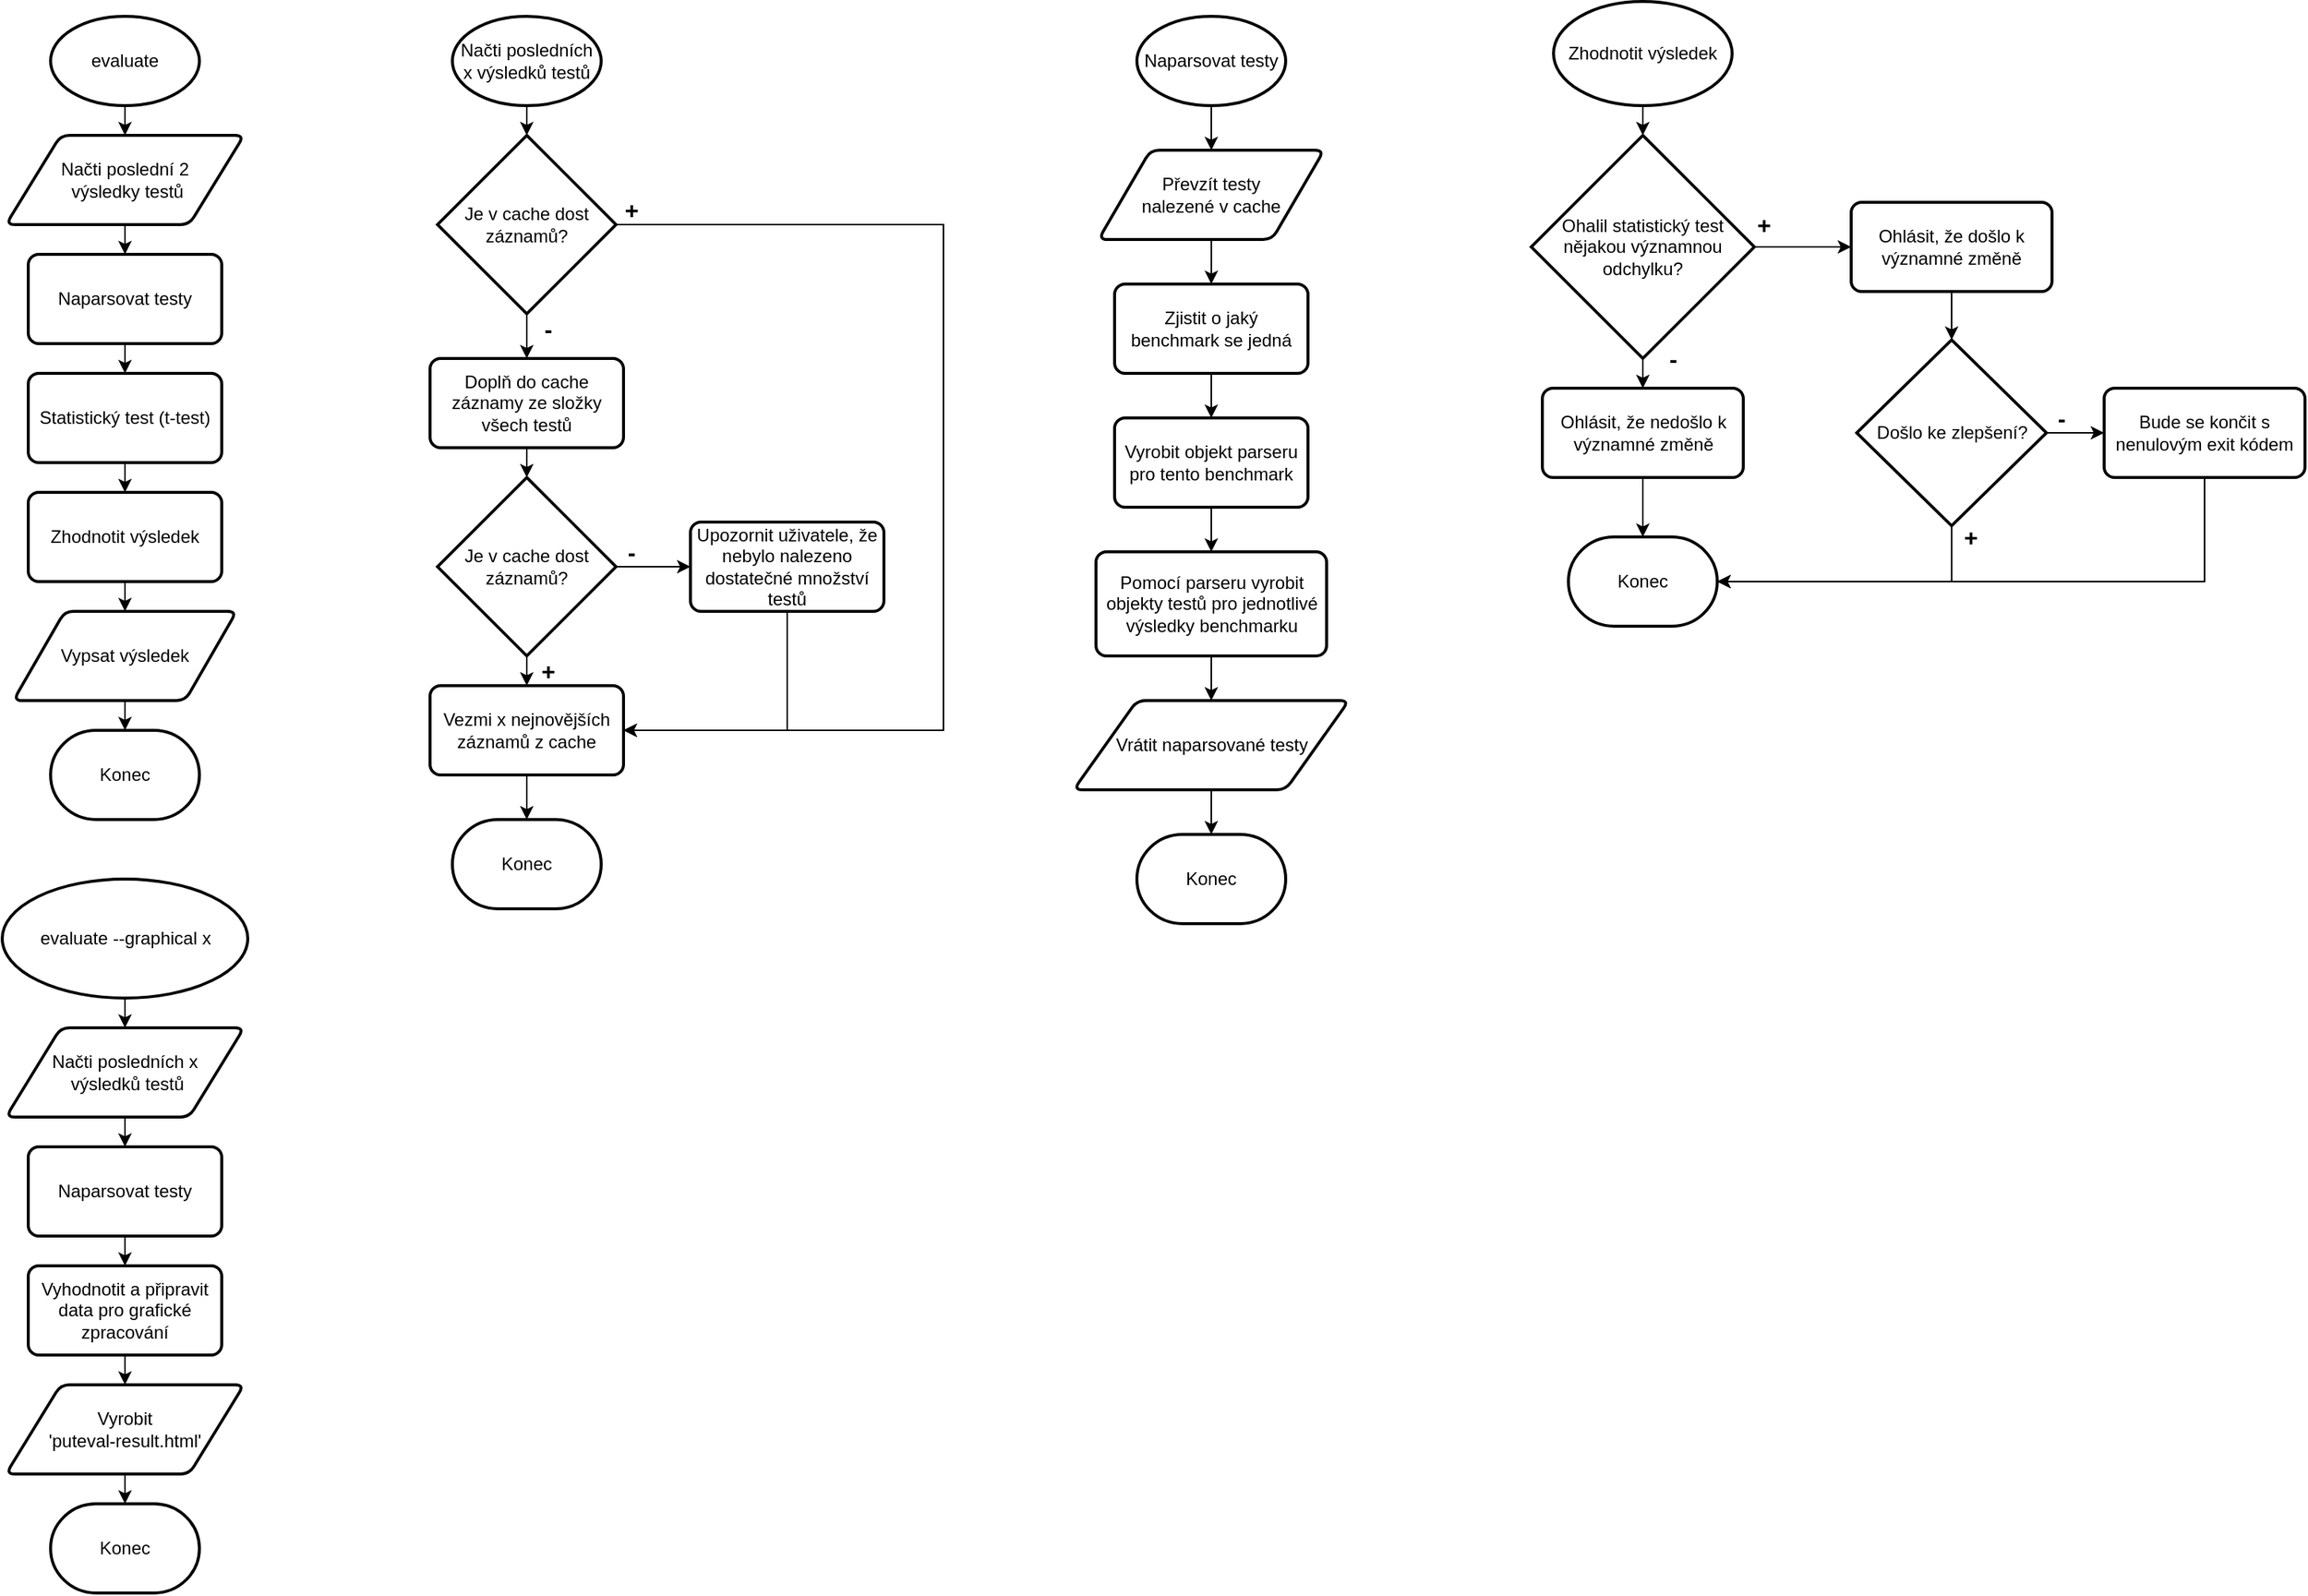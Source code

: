 <mxfile version="13.9.9" type="device"><diagram id="C5RBs43oDa-KdzZeNtuy" name="Page-1"><mxGraphModel dx="1673" dy="967" grid="1" gridSize="10" guides="1" tooltips="1" connect="1" arrows="1" fold="1" page="1" pageScale="1" pageWidth="827" pageHeight="1169" math="0" shadow="0"><root><mxCell id="WIyWlLk6GJQsqaUBKTNV-0"/><mxCell id="WIyWlLk6GJQsqaUBKTNV-1" parent="WIyWlLk6GJQsqaUBKTNV-0"/><mxCell id="ec9dL8fwrYydk1VaPHVb-3" style="edgeStyle=orthogonalEdgeStyle;rounded=0;orthogonalLoop=1;jettySize=auto;html=1;" edge="1" parent="WIyWlLk6GJQsqaUBKTNV-1" source="ec9dL8fwrYydk1VaPHVb-0" target="ec9dL8fwrYydk1VaPHVb-1"><mxGeometry relative="1" as="geometry"/></mxCell><mxCell id="ec9dL8fwrYydk1VaPHVb-0" value="evaluate" style="strokeWidth=2;html=1;shape=mxgraph.flowchart.start_1;whiteSpace=wrap;" vertex="1" parent="WIyWlLk6GJQsqaUBKTNV-1"><mxGeometry x="80" y="30" width="100" height="60" as="geometry"/></mxCell><mxCell id="ec9dL8fwrYydk1VaPHVb-5" style="edgeStyle=orthogonalEdgeStyle;rounded=0;orthogonalLoop=1;jettySize=auto;html=1;" edge="1" parent="WIyWlLk6GJQsqaUBKTNV-1" source="ec9dL8fwrYydk1VaPHVb-1" target="ec9dL8fwrYydk1VaPHVb-4"><mxGeometry relative="1" as="geometry"/></mxCell><mxCell id="ec9dL8fwrYydk1VaPHVb-1" value="Načti poslední 2&lt;br&gt;&amp;nbsp;výsledky testů" style="shape=parallelogram;html=1;strokeWidth=2;perimeter=parallelogramPerimeter;whiteSpace=wrap;rounded=1;arcSize=12;size=0.23;" vertex="1" parent="WIyWlLk6GJQsqaUBKTNV-1"><mxGeometry x="50" y="110" width="160" height="60" as="geometry"/></mxCell><mxCell id="ec9dL8fwrYydk1VaPHVb-7" style="edgeStyle=orthogonalEdgeStyle;rounded=0;orthogonalLoop=1;jettySize=auto;html=1;" edge="1" parent="WIyWlLk6GJQsqaUBKTNV-1" source="ec9dL8fwrYydk1VaPHVb-4" target="ec9dL8fwrYydk1VaPHVb-6"><mxGeometry relative="1" as="geometry"/></mxCell><mxCell id="ec9dL8fwrYydk1VaPHVb-4" value="Naparsovat testy" style="rounded=1;whiteSpace=wrap;html=1;absoluteArcSize=1;arcSize=14;strokeWidth=2;" vertex="1" parent="WIyWlLk6GJQsqaUBKTNV-1"><mxGeometry x="65" y="190" width="130" height="60" as="geometry"/></mxCell><mxCell id="ec9dL8fwrYydk1VaPHVb-9" style="edgeStyle=orthogonalEdgeStyle;rounded=0;orthogonalLoop=1;jettySize=auto;html=1;" edge="1" parent="WIyWlLk6GJQsqaUBKTNV-1" source="ec9dL8fwrYydk1VaPHVb-6" target="ec9dL8fwrYydk1VaPHVb-8"><mxGeometry relative="1" as="geometry"/></mxCell><mxCell id="ec9dL8fwrYydk1VaPHVb-6" value="Statistický test (t-test)" style="rounded=1;whiteSpace=wrap;html=1;absoluteArcSize=1;arcSize=14;strokeWidth=2;" vertex="1" parent="WIyWlLk6GJQsqaUBKTNV-1"><mxGeometry x="65" y="270" width="130" height="60" as="geometry"/></mxCell><mxCell id="ec9dL8fwrYydk1VaPHVb-11" style="edgeStyle=orthogonalEdgeStyle;rounded=0;orthogonalLoop=1;jettySize=auto;html=1;" edge="1" parent="WIyWlLk6GJQsqaUBKTNV-1" source="ec9dL8fwrYydk1VaPHVb-8" target="ec9dL8fwrYydk1VaPHVb-10"><mxGeometry relative="1" as="geometry"/></mxCell><mxCell id="ec9dL8fwrYydk1VaPHVb-8" value="Zhodnotit výsledek" style="rounded=1;whiteSpace=wrap;html=1;absoluteArcSize=1;arcSize=14;strokeWidth=2;" vertex="1" parent="WIyWlLk6GJQsqaUBKTNV-1"><mxGeometry x="65" y="350" width="130" height="60" as="geometry"/></mxCell><mxCell id="ec9dL8fwrYydk1VaPHVb-13" style="edgeStyle=orthogonalEdgeStyle;rounded=0;orthogonalLoop=1;jettySize=auto;html=1;" edge="1" parent="WIyWlLk6GJQsqaUBKTNV-1" source="ec9dL8fwrYydk1VaPHVb-10" target="ec9dL8fwrYydk1VaPHVb-12"><mxGeometry relative="1" as="geometry"/></mxCell><mxCell id="ec9dL8fwrYydk1VaPHVb-10" value="Vypsat výsledek" style="shape=parallelogram;html=1;strokeWidth=2;perimeter=parallelogramPerimeter;whiteSpace=wrap;rounded=1;arcSize=12;size=0.23;" vertex="1" parent="WIyWlLk6GJQsqaUBKTNV-1"><mxGeometry x="55" y="430" width="150" height="60" as="geometry"/></mxCell><mxCell id="ec9dL8fwrYydk1VaPHVb-12" value="Konec" style="strokeWidth=2;html=1;shape=mxgraph.flowchart.terminator;whiteSpace=wrap;" vertex="1" parent="WIyWlLk6GJQsqaUBKTNV-1"><mxGeometry x="80" y="510" width="100" height="60" as="geometry"/></mxCell><mxCell id="ec9dL8fwrYydk1VaPHVb-14" style="edgeStyle=orthogonalEdgeStyle;rounded=0;orthogonalLoop=1;jettySize=auto;html=1;" edge="1" source="ec9dL8fwrYydk1VaPHVb-15" target="ec9dL8fwrYydk1VaPHVb-17" parent="WIyWlLk6GJQsqaUBKTNV-1"><mxGeometry relative="1" as="geometry"/></mxCell><mxCell id="ec9dL8fwrYydk1VaPHVb-15" value="evaluate --graphical x" style="strokeWidth=2;html=1;shape=mxgraph.flowchart.start_1;whiteSpace=wrap;" vertex="1" parent="WIyWlLk6GJQsqaUBKTNV-1"><mxGeometry x="47.5" y="610" width="165" height="80" as="geometry"/></mxCell><mxCell id="ec9dL8fwrYydk1VaPHVb-16" style="edgeStyle=orthogonalEdgeStyle;rounded=0;orthogonalLoop=1;jettySize=auto;html=1;" edge="1" source="ec9dL8fwrYydk1VaPHVb-17" target="ec9dL8fwrYydk1VaPHVb-19" parent="WIyWlLk6GJQsqaUBKTNV-1"><mxGeometry relative="1" as="geometry"/></mxCell><mxCell id="ec9dL8fwrYydk1VaPHVb-17" value="Načti posledních x&lt;br&gt;&amp;nbsp;výsledků testů" style="shape=parallelogram;html=1;strokeWidth=2;perimeter=parallelogramPerimeter;whiteSpace=wrap;rounded=1;arcSize=12;size=0.23;" vertex="1" parent="WIyWlLk6GJQsqaUBKTNV-1"><mxGeometry x="50" y="710" width="160" height="60" as="geometry"/></mxCell><mxCell id="ec9dL8fwrYydk1VaPHVb-27" style="edgeStyle=orthogonalEdgeStyle;rounded=0;orthogonalLoop=1;jettySize=auto;html=1;" edge="1" parent="WIyWlLk6GJQsqaUBKTNV-1" source="ec9dL8fwrYydk1VaPHVb-19" target="ec9dL8fwrYydk1VaPHVb-23"><mxGeometry relative="1" as="geometry"/></mxCell><mxCell id="ec9dL8fwrYydk1VaPHVb-19" value="Naparsovat testy" style="rounded=1;whiteSpace=wrap;html=1;absoluteArcSize=1;arcSize=14;strokeWidth=2;" vertex="1" parent="WIyWlLk6GJQsqaUBKTNV-1"><mxGeometry x="65" y="790" width="130" height="60" as="geometry"/></mxCell><mxCell id="ec9dL8fwrYydk1VaPHVb-22" style="edgeStyle=orthogonalEdgeStyle;rounded=0;orthogonalLoop=1;jettySize=auto;html=1;" edge="1" source="ec9dL8fwrYydk1VaPHVb-23" target="ec9dL8fwrYydk1VaPHVb-25" parent="WIyWlLk6GJQsqaUBKTNV-1"><mxGeometry relative="1" as="geometry"/></mxCell><mxCell id="ec9dL8fwrYydk1VaPHVb-23" value="Vyhodnotit a připravit data pro grafické zpracování" style="rounded=1;whiteSpace=wrap;html=1;absoluteArcSize=1;arcSize=14;strokeWidth=2;" vertex="1" parent="WIyWlLk6GJQsqaUBKTNV-1"><mxGeometry x="65" y="870" width="130" height="60" as="geometry"/></mxCell><mxCell id="ec9dL8fwrYydk1VaPHVb-24" style="edgeStyle=orthogonalEdgeStyle;rounded=0;orthogonalLoop=1;jettySize=auto;html=1;" edge="1" source="ec9dL8fwrYydk1VaPHVb-25" target="ec9dL8fwrYydk1VaPHVb-26" parent="WIyWlLk6GJQsqaUBKTNV-1"><mxGeometry relative="1" as="geometry"/></mxCell><mxCell id="ec9dL8fwrYydk1VaPHVb-25" value="Vyrobit &lt;br&gt;'puteval-result.html'" style="shape=parallelogram;html=1;strokeWidth=2;perimeter=parallelogramPerimeter;whiteSpace=wrap;rounded=1;arcSize=12;size=0.23;" vertex="1" parent="WIyWlLk6GJQsqaUBKTNV-1"><mxGeometry x="50" y="950" width="160" height="60" as="geometry"/></mxCell><mxCell id="ec9dL8fwrYydk1VaPHVb-26" value="Konec" style="strokeWidth=2;html=1;shape=mxgraph.flowchart.terminator;whiteSpace=wrap;" vertex="1" parent="WIyWlLk6GJQsqaUBKTNV-1"><mxGeometry x="80" y="1030" width="100" height="60" as="geometry"/></mxCell><mxCell id="ec9dL8fwrYydk1VaPHVb-42" style="edgeStyle=orthogonalEdgeStyle;rounded=0;orthogonalLoop=1;jettySize=auto;html=1;" edge="1" parent="WIyWlLk6GJQsqaUBKTNV-1" source="ec9dL8fwrYydk1VaPHVb-28" target="ec9dL8fwrYydk1VaPHVb-33"><mxGeometry relative="1" as="geometry"/></mxCell><mxCell id="ec9dL8fwrYydk1VaPHVb-28" value="Načti posledních x výsledků testů" style="strokeWidth=2;html=1;shape=mxgraph.flowchart.start_1;whiteSpace=wrap;" vertex="1" parent="WIyWlLk6GJQsqaUBKTNV-1"><mxGeometry x="350" y="30" width="100" height="60" as="geometry"/></mxCell><mxCell id="ec9dL8fwrYydk1VaPHVb-41" style="edgeStyle=orthogonalEdgeStyle;rounded=0;orthogonalLoop=1;jettySize=auto;html=1;" edge="1" parent="WIyWlLk6GJQsqaUBKTNV-1" source="ec9dL8fwrYydk1VaPHVb-33" target="ec9dL8fwrYydk1VaPHVb-34"><mxGeometry relative="1" as="geometry"/></mxCell><mxCell id="ec9dL8fwrYydk1VaPHVb-46" style="edgeStyle=orthogonalEdgeStyle;rounded=0;orthogonalLoop=1;jettySize=auto;html=1;entryX=1;entryY=0.5;entryDx=0;entryDy=0;" edge="1" parent="WIyWlLk6GJQsqaUBKTNV-1" source="ec9dL8fwrYydk1VaPHVb-33" target="ec9dL8fwrYydk1VaPHVb-36"><mxGeometry relative="1" as="geometry"><Array as="points"><mxPoint x="680" y="170"/><mxPoint x="680" y="510"/></Array></mxGeometry></mxCell><mxCell id="ec9dL8fwrYydk1VaPHVb-33" value="Je v cache dost záznamů?" style="strokeWidth=2;html=1;shape=mxgraph.flowchart.decision;whiteSpace=wrap;" vertex="1" parent="WIyWlLk6GJQsqaUBKTNV-1"><mxGeometry x="340" y="110" width="120" height="120" as="geometry"/></mxCell><mxCell id="ec9dL8fwrYydk1VaPHVb-40" style="edgeStyle=orthogonalEdgeStyle;rounded=0;orthogonalLoop=1;jettySize=auto;html=1;" edge="1" parent="WIyWlLk6GJQsqaUBKTNV-1" source="ec9dL8fwrYydk1VaPHVb-34" target="ec9dL8fwrYydk1VaPHVb-35"><mxGeometry relative="1" as="geometry"/></mxCell><mxCell id="ec9dL8fwrYydk1VaPHVb-34" value="Doplň do cache záznamy ze složky všech testů" style="rounded=1;whiteSpace=wrap;html=1;absoluteArcSize=1;arcSize=14;strokeWidth=2;" vertex="1" parent="WIyWlLk6GJQsqaUBKTNV-1"><mxGeometry x="335" y="260" width="130" height="60" as="geometry"/></mxCell><mxCell id="ec9dL8fwrYydk1VaPHVb-39" style="edgeStyle=orthogonalEdgeStyle;rounded=0;orthogonalLoop=1;jettySize=auto;html=1;" edge="1" parent="WIyWlLk6GJQsqaUBKTNV-1" source="ec9dL8fwrYydk1VaPHVb-35" target="ec9dL8fwrYydk1VaPHVb-36"><mxGeometry relative="1" as="geometry"/></mxCell><mxCell id="ec9dL8fwrYydk1VaPHVb-44" style="edgeStyle=orthogonalEdgeStyle;rounded=0;orthogonalLoop=1;jettySize=auto;html=1;" edge="1" parent="WIyWlLk6GJQsqaUBKTNV-1" source="ec9dL8fwrYydk1VaPHVb-35" target="ec9dL8fwrYydk1VaPHVb-43"><mxGeometry relative="1" as="geometry"/></mxCell><mxCell id="ec9dL8fwrYydk1VaPHVb-35" value="Je v cache dost záznamů?" style="strokeWidth=2;html=1;shape=mxgraph.flowchart.decision;whiteSpace=wrap;" vertex="1" parent="WIyWlLk6GJQsqaUBKTNV-1"><mxGeometry x="340" y="340" width="120" height="120" as="geometry"/></mxCell><mxCell id="ec9dL8fwrYydk1VaPHVb-38" style="edgeStyle=orthogonalEdgeStyle;rounded=0;orthogonalLoop=1;jettySize=auto;html=1;" edge="1" parent="WIyWlLk6GJQsqaUBKTNV-1" source="ec9dL8fwrYydk1VaPHVb-36" target="ec9dL8fwrYydk1VaPHVb-37"><mxGeometry relative="1" as="geometry"/></mxCell><mxCell id="ec9dL8fwrYydk1VaPHVb-36" value="Vezmi x nejnovějších záznamů z cache" style="rounded=1;whiteSpace=wrap;html=1;absoluteArcSize=1;arcSize=14;strokeWidth=2;" vertex="1" parent="WIyWlLk6GJQsqaUBKTNV-1"><mxGeometry x="335" y="480" width="130" height="60" as="geometry"/></mxCell><mxCell id="ec9dL8fwrYydk1VaPHVb-37" value="Konec" style="strokeWidth=2;html=1;shape=mxgraph.flowchart.terminator;whiteSpace=wrap;" vertex="1" parent="WIyWlLk6GJQsqaUBKTNV-1"><mxGeometry x="350" y="570" width="100" height="60" as="geometry"/></mxCell><mxCell id="ec9dL8fwrYydk1VaPHVb-45" style="edgeStyle=orthogonalEdgeStyle;rounded=0;orthogonalLoop=1;jettySize=auto;html=1;entryX=1;entryY=0.5;entryDx=0;entryDy=0;" edge="1" parent="WIyWlLk6GJQsqaUBKTNV-1" source="ec9dL8fwrYydk1VaPHVb-43" target="ec9dL8fwrYydk1VaPHVb-36"><mxGeometry relative="1" as="geometry"><Array as="points"><mxPoint x="575" y="510"/></Array></mxGeometry></mxCell><mxCell id="ec9dL8fwrYydk1VaPHVb-43" value="Upozornit uživatele, že nebylo nalezeno dostatečné množství testů" style="rounded=1;whiteSpace=wrap;html=1;absoluteArcSize=1;arcSize=14;strokeWidth=2;" vertex="1" parent="WIyWlLk6GJQsqaUBKTNV-1"><mxGeometry x="510" y="370" width="130" height="60" as="geometry"/></mxCell><mxCell id="ec9dL8fwrYydk1VaPHVb-47" value="+" style="text;html=1;align=center;verticalAlign=middle;resizable=0;points=[];autosize=1;fontStyle=1;fontSize=16;" vertex="1" parent="WIyWlLk6GJQsqaUBKTNV-1"><mxGeometry x="460" y="150" width="20" height="20" as="geometry"/></mxCell><mxCell id="ec9dL8fwrYydk1VaPHVb-48" value="+" style="text;html=1;align=center;verticalAlign=middle;resizable=0;points=[];autosize=1;fontStyle=1;fontSize=16;" vertex="1" parent="WIyWlLk6GJQsqaUBKTNV-1"><mxGeometry x="404" y="460" width="20" height="20" as="geometry"/></mxCell><mxCell id="ec9dL8fwrYydk1VaPHVb-49" value="-" style="text;html=1;align=center;verticalAlign=middle;resizable=0;points=[];autosize=1;fontStyle=1;fontSize=16;" vertex="1" parent="WIyWlLk6GJQsqaUBKTNV-1"><mxGeometry x="460" y="380" width="20" height="20" as="geometry"/></mxCell><mxCell id="ec9dL8fwrYydk1VaPHVb-50" value="-" style="text;html=1;align=center;verticalAlign=middle;resizable=0;points=[];autosize=1;fontStyle=1;fontSize=16;" vertex="1" parent="WIyWlLk6GJQsqaUBKTNV-1"><mxGeometry x="404" y="230" width="20" height="20" as="geometry"/></mxCell><mxCell id="ec9dL8fwrYydk1VaPHVb-54" style="edgeStyle=orthogonalEdgeStyle;rounded=0;orthogonalLoop=1;jettySize=auto;html=1;fontSize=12;" edge="1" parent="WIyWlLk6GJQsqaUBKTNV-1" source="ec9dL8fwrYydk1VaPHVb-51" target="ec9dL8fwrYydk1VaPHVb-52"><mxGeometry relative="1" as="geometry"/></mxCell><mxCell id="ec9dL8fwrYydk1VaPHVb-51" value="Naparsovat testy" style="strokeWidth=2;html=1;shape=mxgraph.flowchart.start_1;whiteSpace=wrap;fontSize=12;" vertex="1" parent="WIyWlLk6GJQsqaUBKTNV-1"><mxGeometry x="810" y="30" width="100" height="60" as="geometry"/></mxCell><mxCell id="ec9dL8fwrYydk1VaPHVb-59" style="edgeStyle=orthogonalEdgeStyle;rounded=0;orthogonalLoop=1;jettySize=auto;html=1;fontSize=12;" edge="1" parent="WIyWlLk6GJQsqaUBKTNV-1" source="ec9dL8fwrYydk1VaPHVb-52" target="ec9dL8fwrYydk1VaPHVb-55"><mxGeometry relative="1" as="geometry"/></mxCell><mxCell id="ec9dL8fwrYydk1VaPHVb-52" value="Převzít testy &lt;br&gt;nalezené v cache" style="shape=parallelogram;html=1;strokeWidth=2;perimeter=parallelogramPerimeter;whiteSpace=wrap;rounded=1;arcSize=12;size=0.23;fontSize=12;" vertex="1" parent="WIyWlLk6GJQsqaUBKTNV-1"><mxGeometry x="784.25" y="120" width="151.5" height="60" as="geometry"/></mxCell><mxCell id="ec9dL8fwrYydk1VaPHVb-60" style="edgeStyle=orthogonalEdgeStyle;rounded=0;orthogonalLoop=1;jettySize=auto;html=1;fontSize=12;" edge="1" parent="WIyWlLk6GJQsqaUBKTNV-1" source="ec9dL8fwrYydk1VaPHVb-55" target="ec9dL8fwrYydk1VaPHVb-57"><mxGeometry relative="1" as="geometry"/></mxCell><mxCell id="ec9dL8fwrYydk1VaPHVb-55" value="Zjistit o jaký &lt;br&gt;benchmark se jedná" style="rounded=1;whiteSpace=wrap;html=1;absoluteArcSize=1;arcSize=14;strokeWidth=2;fontSize=12;" vertex="1" parent="WIyWlLk6GJQsqaUBKTNV-1"><mxGeometry x="795" y="210" width="130" height="60" as="geometry"/></mxCell><mxCell id="ec9dL8fwrYydk1VaPHVb-61" style="edgeStyle=orthogonalEdgeStyle;rounded=0;orthogonalLoop=1;jettySize=auto;html=1;fontSize=12;" edge="1" parent="WIyWlLk6GJQsqaUBKTNV-1" source="ec9dL8fwrYydk1VaPHVb-57" target="ec9dL8fwrYydk1VaPHVb-58"><mxGeometry relative="1" as="geometry"/></mxCell><mxCell id="ec9dL8fwrYydk1VaPHVb-57" value="Vyrobit objekt parseru pro tento benchmark" style="rounded=1;whiteSpace=wrap;html=1;absoluteArcSize=1;arcSize=14;strokeWidth=2;fontSize=12;" vertex="1" parent="WIyWlLk6GJQsqaUBKTNV-1"><mxGeometry x="795" y="300" width="130" height="60" as="geometry"/></mxCell><mxCell id="ec9dL8fwrYydk1VaPHVb-63" style="edgeStyle=orthogonalEdgeStyle;rounded=0;orthogonalLoop=1;jettySize=auto;html=1;fontSize=12;" edge="1" parent="WIyWlLk6GJQsqaUBKTNV-1" source="ec9dL8fwrYydk1VaPHVb-58" target="ec9dL8fwrYydk1VaPHVb-62"><mxGeometry relative="1" as="geometry"/></mxCell><mxCell id="ec9dL8fwrYydk1VaPHVb-58" value="Pomocí parseru vyrobit objekty testů pro jednotlivé výsledky benchmarku" style="rounded=1;whiteSpace=wrap;html=1;absoluteArcSize=1;arcSize=14;strokeWidth=2;fontSize=12;" vertex="1" parent="WIyWlLk6GJQsqaUBKTNV-1"><mxGeometry x="782.5" y="390" width="155" height="70" as="geometry"/></mxCell><mxCell id="ec9dL8fwrYydk1VaPHVb-65" style="edgeStyle=orthogonalEdgeStyle;rounded=0;orthogonalLoop=1;jettySize=auto;html=1;fontSize=12;" edge="1" parent="WIyWlLk6GJQsqaUBKTNV-1" source="ec9dL8fwrYydk1VaPHVb-62" target="ec9dL8fwrYydk1VaPHVb-64"><mxGeometry relative="1" as="geometry"/></mxCell><mxCell id="ec9dL8fwrYydk1VaPHVb-62" value="Vrátit naparsované testy" style="shape=parallelogram;html=1;strokeWidth=2;perimeter=parallelogramPerimeter;whiteSpace=wrap;rounded=1;arcSize=12;size=0.23;fontSize=12;" vertex="1" parent="WIyWlLk6GJQsqaUBKTNV-1"><mxGeometry x="767.5" y="490" width="185" height="60" as="geometry"/></mxCell><mxCell id="ec9dL8fwrYydk1VaPHVb-64" value="Konec" style="strokeWidth=2;html=1;shape=mxgraph.flowchart.terminator;whiteSpace=wrap;fontSize=12;" vertex="1" parent="WIyWlLk6GJQsqaUBKTNV-1"><mxGeometry x="810" y="580" width="100" height="60" as="geometry"/></mxCell><mxCell id="ec9dL8fwrYydk1VaPHVb-68" style="edgeStyle=orthogonalEdgeStyle;rounded=0;orthogonalLoop=1;jettySize=auto;html=1;fontSize=12;" edge="1" parent="WIyWlLk6GJQsqaUBKTNV-1" source="ec9dL8fwrYydk1VaPHVb-66" target="ec9dL8fwrYydk1VaPHVb-67"><mxGeometry relative="1" as="geometry"/></mxCell><mxCell id="ec9dL8fwrYydk1VaPHVb-66" value="Zhodnotit výsledek" style="strokeWidth=2;html=1;shape=mxgraph.flowchart.start_1;whiteSpace=wrap;fontSize=12;" vertex="1" parent="WIyWlLk6GJQsqaUBKTNV-1"><mxGeometry x="1090" y="20" width="120" height="70" as="geometry"/></mxCell><mxCell id="ec9dL8fwrYydk1VaPHVb-70" style="edgeStyle=orthogonalEdgeStyle;rounded=0;orthogonalLoop=1;jettySize=auto;html=1;fontSize=12;" edge="1" parent="WIyWlLk6GJQsqaUBKTNV-1" source="ec9dL8fwrYydk1VaPHVb-67" target="ec9dL8fwrYydk1VaPHVb-69"><mxGeometry relative="1" as="geometry"/></mxCell><mxCell id="ec9dL8fwrYydk1VaPHVb-77" style="edgeStyle=orthogonalEdgeStyle;rounded=0;orthogonalLoop=1;jettySize=auto;html=1;fontSize=12;" edge="1" parent="WIyWlLk6GJQsqaUBKTNV-1" source="ec9dL8fwrYydk1VaPHVb-67" target="ec9dL8fwrYydk1VaPHVb-74"><mxGeometry relative="1" as="geometry"/></mxCell><mxCell id="ec9dL8fwrYydk1VaPHVb-67" value="Ohalil statistický test &lt;br&gt;nějakou významnou odchylku?" style="strokeWidth=2;html=1;shape=mxgraph.flowchart.decision;whiteSpace=wrap;fontSize=12;" vertex="1" parent="WIyWlLk6GJQsqaUBKTNV-1"><mxGeometry x="1075" y="110" width="150" height="150" as="geometry"/></mxCell><mxCell id="ec9dL8fwrYydk1VaPHVb-83" style="edgeStyle=orthogonalEdgeStyle;rounded=0;orthogonalLoop=1;jettySize=auto;html=1;fontSize=12;" edge="1" parent="WIyWlLk6GJQsqaUBKTNV-1" source="ec9dL8fwrYydk1VaPHVb-69" target="ec9dL8fwrYydk1VaPHVb-81"><mxGeometry relative="1" as="geometry"/></mxCell><mxCell id="ec9dL8fwrYydk1VaPHVb-69" value="Ohlásit, že nedošlo k významné změně" style="rounded=1;whiteSpace=wrap;html=1;absoluteArcSize=1;arcSize=14;strokeWidth=2;fontSize=12;" vertex="1" parent="WIyWlLk6GJQsqaUBKTNV-1"><mxGeometry x="1082.5" y="280" width="135" height="60" as="geometry"/></mxCell><mxCell id="ec9dL8fwrYydk1VaPHVb-79" style="edgeStyle=orthogonalEdgeStyle;rounded=0;orthogonalLoop=1;jettySize=auto;html=1;fontSize=12;" edge="1" parent="WIyWlLk6GJQsqaUBKTNV-1" source="ec9dL8fwrYydk1VaPHVb-73" target="ec9dL8fwrYydk1VaPHVb-78"><mxGeometry relative="1" as="geometry"/></mxCell><mxCell id="ec9dL8fwrYydk1VaPHVb-92" style="edgeStyle=orthogonalEdgeStyle;rounded=0;orthogonalLoop=1;jettySize=auto;html=1;entryX=1;entryY=0.5;entryDx=0;entryDy=0;entryPerimeter=0;fontSize=12;" edge="1" parent="WIyWlLk6GJQsqaUBKTNV-1" source="ec9dL8fwrYydk1VaPHVb-73" target="ec9dL8fwrYydk1VaPHVb-81"><mxGeometry relative="1" as="geometry"><Array as="points"><mxPoint x="1358" y="410"/></Array></mxGeometry></mxCell><mxCell id="ec9dL8fwrYydk1VaPHVb-73" value="Došlo ke zlepšení?" style="strokeWidth=2;html=1;shape=mxgraph.flowchart.decision;whiteSpace=wrap;fontSize=12;" vertex="1" parent="WIyWlLk6GJQsqaUBKTNV-1"><mxGeometry x="1293.75" y="247.5" width="127.5" height="125" as="geometry"/></mxCell><mxCell id="ec9dL8fwrYydk1VaPHVb-75" style="edgeStyle=orthogonalEdgeStyle;rounded=0;orthogonalLoop=1;jettySize=auto;html=1;fontSize=12;" edge="1" parent="WIyWlLk6GJQsqaUBKTNV-1" source="ec9dL8fwrYydk1VaPHVb-74" target="ec9dL8fwrYydk1VaPHVb-73"><mxGeometry relative="1" as="geometry"/></mxCell><mxCell id="ec9dL8fwrYydk1VaPHVb-74" value="Ohlásit, že došlo k významné změně" style="rounded=1;whiteSpace=wrap;html=1;absoluteArcSize=1;arcSize=14;strokeWidth=2;fontSize=12;" vertex="1" parent="WIyWlLk6GJQsqaUBKTNV-1"><mxGeometry x="1290" y="155" width="135" height="60" as="geometry"/></mxCell><mxCell id="ec9dL8fwrYydk1VaPHVb-86" style="edgeStyle=orthogonalEdgeStyle;rounded=0;orthogonalLoop=1;jettySize=auto;html=1;entryX=1;entryY=0.5;entryDx=0;entryDy=0;entryPerimeter=0;fontSize=12;" edge="1" parent="WIyWlLk6GJQsqaUBKTNV-1" source="ec9dL8fwrYydk1VaPHVb-78" target="ec9dL8fwrYydk1VaPHVb-81"><mxGeometry relative="1" as="geometry"><Array as="points"><mxPoint x="1527" y="410"/></Array></mxGeometry></mxCell><mxCell id="ec9dL8fwrYydk1VaPHVb-78" value="Bude se končit s nenulovým exit kódem" style="rounded=1;whiteSpace=wrap;html=1;absoluteArcSize=1;arcSize=14;strokeWidth=2;fontSize=12;" vertex="1" parent="WIyWlLk6GJQsqaUBKTNV-1"><mxGeometry x="1460" y="280" width="135" height="60" as="geometry"/></mxCell><mxCell id="ec9dL8fwrYydk1VaPHVb-81" value="Konec" style="strokeWidth=2;html=1;shape=mxgraph.flowchart.terminator;whiteSpace=wrap;fontSize=12;" vertex="1" parent="WIyWlLk6GJQsqaUBKTNV-1"><mxGeometry x="1100" y="380" width="100" height="60" as="geometry"/></mxCell><mxCell id="ec9dL8fwrYydk1VaPHVb-87" value="-" style="text;html=1;align=center;verticalAlign=middle;resizable=0;points=[];autosize=1;fontStyle=1;fontSize=16;" vertex="1" parent="WIyWlLk6GJQsqaUBKTNV-1"><mxGeometry x="1421.25" y="290" width="20" height="20" as="geometry"/></mxCell><mxCell id="ec9dL8fwrYydk1VaPHVb-88" value="-" style="text;html=1;align=center;verticalAlign=middle;resizable=0;points=[];autosize=1;fontStyle=1;fontSize=16;" vertex="1" parent="WIyWlLk6GJQsqaUBKTNV-1"><mxGeometry x="1160" y="250" width="20" height="20" as="geometry"/></mxCell><mxCell id="ec9dL8fwrYydk1VaPHVb-89" value="+" style="text;html=1;align=center;verticalAlign=middle;resizable=0;points=[];autosize=1;fontStyle=1;fontSize=16;" vertex="1" parent="WIyWlLk6GJQsqaUBKTNV-1"><mxGeometry x="1221" y="160" width="20" height="20" as="geometry"/></mxCell><mxCell id="ec9dL8fwrYydk1VaPHVb-90" value="+" style="text;html=1;align=center;verticalAlign=middle;resizable=0;points=[];autosize=1;fontStyle=1;fontSize=16;" vertex="1" parent="WIyWlLk6GJQsqaUBKTNV-1"><mxGeometry x="1360" y="370" width="20" height="20" as="geometry"/></mxCell></root></mxGraphModel></diagram></mxfile>